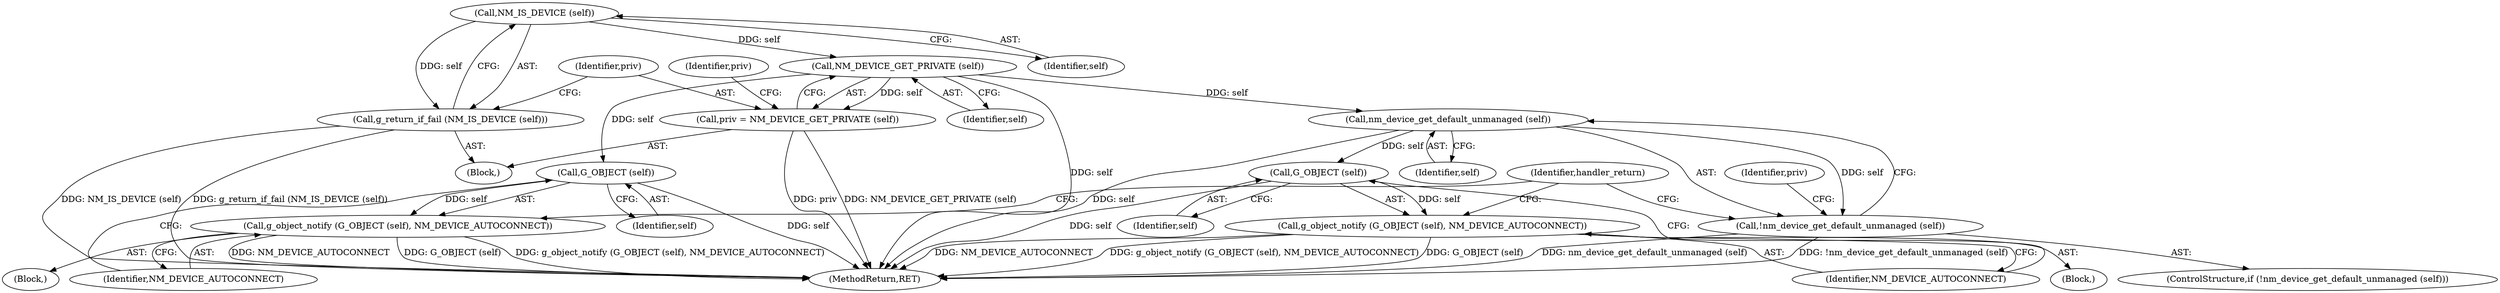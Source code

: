 digraph "0_NetworkManager_d5fc88e573fa58b93034b04d35a2454f5d28cad9@pointer" {
"1002641" [label="(Call,NM_IS_DEVICE (self))"];
"1002640" [label="(Call,g_return_if_fail (NM_IS_DEVICE (self)))"];
"1002645" [label="(Call,NM_DEVICE_GET_PRIVATE (self))"];
"1002643" [label="(Call,priv = NM_DEVICE_GET_PRIVATE (self))"];
"1002659" [label="(Call,nm_device_get_default_unmanaged (self))"];
"1002658" [label="(Call,!nm_device_get_default_unmanaged (self))"];
"1002668" [label="(Call,G_OBJECT (self))"];
"1002667" [label="(Call,g_object_notify (G_OBJECT (self), NM_DEVICE_AUTOCONNECT))"];
"1002679" [label="(Call,G_OBJECT (self))"];
"1002678" [label="(Call,g_object_notify (G_OBJECT (self), NM_DEVICE_AUTOCONNECT))"];
"1002672" [label="(Block,)"];
"1002670" [label="(Identifier,NM_DEVICE_AUTOCONNECT)"];
"1002660" [label="(Identifier,self)"];
"1002645" [label="(Call,NM_DEVICE_GET_PRIVATE (self))"];
"1002642" [label="(Identifier,self)"];
"1002669" [label="(Identifier,self)"];
"1002679" [label="(Call,G_OBJECT (self))"];
"1002638" [label="(Block,)"];
"1002659" [label="(Call,nm_device_get_default_unmanaged (self))"];
"1002667" [label="(Call,g_object_notify (G_OBJECT (self), NM_DEVICE_AUTOCONNECT))"];
"1002646" [label="(Identifier,self)"];
"1002668" [label="(Call,G_OBJECT (self))"];
"1002681" [label="(Identifier,NM_DEVICE_AUTOCONNECT)"];
"1002641" [label="(Call,NM_IS_DEVICE (self))"];
"1002686" [label="(Identifier,handler_return)"];
"1002678" [label="(Call,g_object_notify (G_OBJECT (self), NM_DEVICE_AUTOCONNECT))"];
"1002644" [label="(Identifier,priv)"];
"1002657" [label="(ControlStructure,if (!nm_device_get_default_unmanaged (self)))"];
"1002680" [label="(Identifier,self)"];
"1002658" [label="(Call,!nm_device_get_default_unmanaged (self))"];
"1002664" [label="(Identifier,priv)"];
"1002661" [label="(Block,)"];
"1007368" [label="(MethodReturn,RET)"];
"1002640" [label="(Call,g_return_if_fail (NM_IS_DEVICE (self)))"];
"1002650" [label="(Identifier,priv)"];
"1002643" [label="(Call,priv = NM_DEVICE_GET_PRIVATE (self))"];
"1002641" -> "1002640"  [label="AST: "];
"1002641" -> "1002642"  [label="CFG: "];
"1002642" -> "1002641"  [label="AST: "];
"1002640" -> "1002641"  [label="CFG: "];
"1002641" -> "1002640"  [label="DDG: self"];
"1002641" -> "1002645"  [label="DDG: self"];
"1002640" -> "1002638"  [label="AST: "];
"1002644" -> "1002640"  [label="CFG: "];
"1002640" -> "1007368"  [label="DDG: g_return_if_fail (NM_IS_DEVICE (self))"];
"1002640" -> "1007368"  [label="DDG: NM_IS_DEVICE (self)"];
"1002645" -> "1002643"  [label="AST: "];
"1002645" -> "1002646"  [label="CFG: "];
"1002646" -> "1002645"  [label="AST: "];
"1002643" -> "1002645"  [label="CFG: "];
"1002645" -> "1007368"  [label="DDG: self"];
"1002645" -> "1002643"  [label="DDG: self"];
"1002645" -> "1002659"  [label="DDG: self"];
"1002645" -> "1002679"  [label="DDG: self"];
"1002643" -> "1002638"  [label="AST: "];
"1002644" -> "1002643"  [label="AST: "];
"1002650" -> "1002643"  [label="CFG: "];
"1002643" -> "1007368"  [label="DDG: NM_DEVICE_GET_PRIVATE (self)"];
"1002643" -> "1007368"  [label="DDG: priv"];
"1002659" -> "1002658"  [label="AST: "];
"1002659" -> "1002660"  [label="CFG: "];
"1002660" -> "1002659"  [label="AST: "];
"1002658" -> "1002659"  [label="CFG: "];
"1002659" -> "1007368"  [label="DDG: self"];
"1002659" -> "1002658"  [label="DDG: self"];
"1002659" -> "1002668"  [label="DDG: self"];
"1002658" -> "1002657"  [label="AST: "];
"1002664" -> "1002658"  [label="CFG: "];
"1002686" -> "1002658"  [label="CFG: "];
"1002658" -> "1007368"  [label="DDG: !nm_device_get_default_unmanaged (self)"];
"1002658" -> "1007368"  [label="DDG: nm_device_get_default_unmanaged (self)"];
"1002668" -> "1002667"  [label="AST: "];
"1002668" -> "1002669"  [label="CFG: "];
"1002669" -> "1002668"  [label="AST: "];
"1002670" -> "1002668"  [label="CFG: "];
"1002668" -> "1007368"  [label="DDG: self"];
"1002668" -> "1002667"  [label="DDG: self"];
"1002667" -> "1002661"  [label="AST: "];
"1002667" -> "1002670"  [label="CFG: "];
"1002670" -> "1002667"  [label="AST: "];
"1002686" -> "1002667"  [label="CFG: "];
"1002667" -> "1007368"  [label="DDG: g_object_notify (G_OBJECT (self), NM_DEVICE_AUTOCONNECT)"];
"1002667" -> "1007368"  [label="DDG: G_OBJECT (self)"];
"1002667" -> "1007368"  [label="DDG: NM_DEVICE_AUTOCONNECT"];
"1002679" -> "1002678"  [label="AST: "];
"1002679" -> "1002680"  [label="CFG: "];
"1002680" -> "1002679"  [label="AST: "];
"1002681" -> "1002679"  [label="CFG: "];
"1002679" -> "1007368"  [label="DDG: self"];
"1002679" -> "1002678"  [label="DDG: self"];
"1002678" -> "1002672"  [label="AST: "];
"1002678" -> "1002681"  [label="CFG: "];
"1002681" -> "1002678"  [label="AST: "];
"1002686" -> "1002678"  [label="CFG: "];
"1002678" -> "1007368"  [label="DDG: NM_DEVICE_AUTOCONNECT"];
"1002678" -> "1007368"  [label="DDG: G_OBJECT (self)"];
"1002678" -> "1007368"  [label="DDG: g_object_notify (G_OBJECT (self), NM_DEVICE_AUTOCONNECT)"];
}
